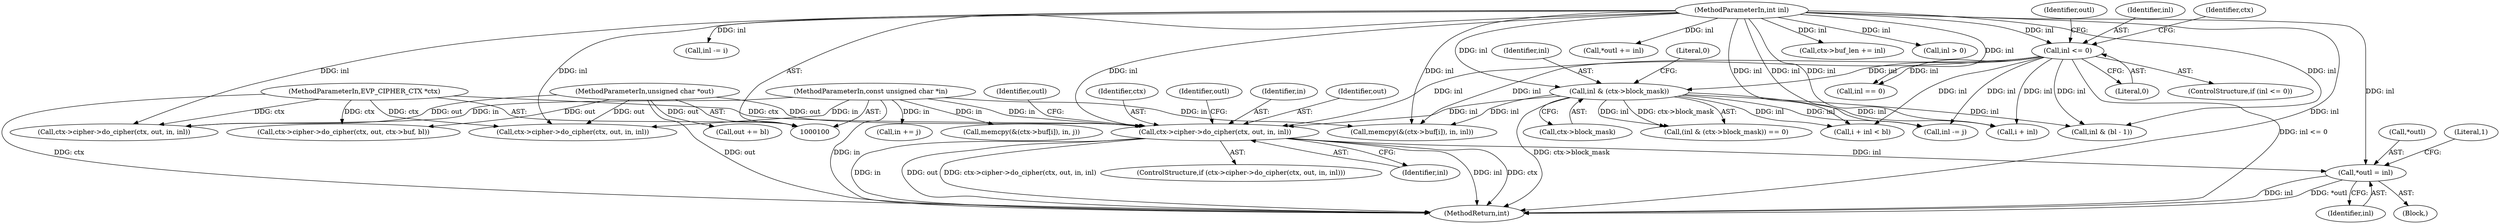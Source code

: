 digraph "0_openssl_3f3582139fbb259a1c3cbb0a25236500a409bf26@pointer" {
"1000168" [label="(Call,ctx->cipher->do_cipher(ctx, out, in, inl))"];
"1000101" [label="(MethodParameterIn,EVP_CIPHER_CTX *ctx)"];
"1000102" [label="(MethodParameterIn,unsigned char *out)"];
"1000104" [label="(MethodParameterIn,const unsigned char *in)"];
"1000140" [label="(Call,inl <= 0)"];
"1000105" [label="(MethodParameterIn,int inl)"];
"1000160" [label="(Call,inl & (ctx->block_mask))"];
"1000174" [label="(Call,*outl = inl)"];
"1000334" [label="(MethodReturn,int)"];
"1000175" [label="(Call,*outl)"];
"1000259" [label="(Call,ctx->cipher->do_cipher(ctx, out, ctx->buf, bl))"];
"1000101" [label="(MethodParameterIn,EVP_CIPHER_CTX *ctx)"];
"1000141" [label="(Identifier,inl)"];
"1000162" [label="(Call,ctx->block_mask)"];
"1000142" [label="(Literal,0)"];
"1000105" [label="(MethodParameterIn,int inl)"];
"1000140" [label="(Call,inl <= 0)"];
"1000268" [label="(Call,inl -= j)"];
"1000168" [label="(Call,ctx->cipher->do_cipher(ctx, out, in, inl))"];
"1000156" [label="(Identifier,ctx)"];
"1000173" [label="(Block,)"];
"1000170" [label="(Identifier,out)"];
"1000161" [label="(Identifier,inl)"];
"1000176" [label="(Identifier,outl)"];
"1000177" [label="(Identifier,inl)"];
"1000216" [label="(Call,i + inl)"];
"1000160" [label="(Call,inl & (ctx->block_mask))"];
"1000169" [label="(Identifier,ctx)"];
"1000174" [label="(Call,*outl = inl)"];
"1000310" [label="(Call,*outl += inl)"];
"1000165" [label="(Literal,0)"];
"1000274" [label="(Call,out += bl)"];
"1000221" [label="(Call,memcpy(&(ctx->buf[i]), in, inl))"];
"1000230" [label="(Call,ctx->buf_len += inl)"];
"1000297" [label="(Call,inl > 0)"];
"1000149" [label="(Call,inl == 0)"];
"1000184" [label="(Identifier,outl)"];
"1000104" [label="(MethodParameterIn,const unsigned char *in)"];
"1000271" [label="(Call,in += j)"];
"1000102" [label="(MethodParameterIn,unsigned char *out)"];
"1000303" [label="(Call,ctx->cipher->do_cipher(ctx, out, in, inl))"];
"1000139" [label="(ControlStructure,if (inl <= 0))"];
"1000167" [label="(ControlStructure,if (ctx->cipher->do_cipher(ctx, out, in, inl)))"];
"1000248" [label="(Call,memcpy(&(ctx->buf[i]), in, j))"];
"1000288" [label="(Call,inl & (bl - 1))"];
"1000171" [label="(Identifier,in)"];
"1000146" [label="(Identifier,outl)"];
"1000159" [label="(Call,(inl & (ctx->block_mask)) == 0)"];
"1000121" [label="(Call,ctx->cipher->do_cipher(ctx, out, in, inl))"];
"1000179" [label="(Literal,1)"];
"1000172" [label="(Identifier,inl)"];
"1000293" [label="(Call,inl -= i)"];
"1000215" [label="(Call,i + inl < bl)"];
"1000168" -> "1000167"  [label="AST: "];
"1000168" -> "1000172"  [label="CFG: "];
"1000169" -> "1000168"  [label="AST: "];
"1000170" -> "1000168"  [label="AST: "];
"1000171" -> "1000168"  [label="AST: "];
"1000172" -> "1000168"  [label="AST: "];
"1000176" -> "1000168"  [label="CFG: "];
"1000184" -> "1000168"  [label="CFG: "];
"1000168" -> "1000334"  [label="DDG: ctx->cipher->do_cipher(ctx, out, in, inl)"];
"1000168" -> "1000334"  [label="DDG: inl"];
"1000168" -> "1000334"  [label="DDG: ctx"];
"1000168" -> "1000334"  [label="DDG: in"];
"1000168" -> "1000334"  [label="DDG: out"];
"1000101" -> "1000168"  [label="DDG: ctx"];
"1000102" -> "1000168"  [label="DDG: out"];
"1000104" -> "1000168"  [label="DDG: in"];
"1000140" -> "1000168"  [label="DDG: inl"];
"1000160" -> "1000168"  [label="DDG: inl"];
"1000105" -> "1000168"  [label="DDG: inl"];
"1000168" -> "1000174"  [label="DDG: inl"];
"1000101" -> "1000100"  [label="AST: "];
"1000101" -> "1000334"  [label="DDG: ctx"];
"1000101" -> "1000121"  [label="DDG: ctx"];
"1000101" -> "1000259"  [label="DDG: ctx"];
"1000101" -> "1000303"  [label="DDG: ctx"];
"1000102" -> "1000100"  [label="AST: "];
"1000102" -> "1000334"  [label="DDG: out"];
"1000102" -> "1000121"  [label="DDG: out"];
"1000102" -> "1000259"  [label="DDG: out"];
"1000102" -> "1000274"  [label="DDG: out"];
"1000102" -> "1000303"  [label="DDG: out"];
"1000104" -> "1000100"  [label="AST: "];
"1000104" -> "1000334"  [label="DDG: in"];
"1000104" -> "1000121"  [label="DDG: in"];
"1000104" -> "1000221"  [label="DDG: in"];
"1000104" -> "1000248"  [label="DDG: in"];
"1000104" -> "1000271"  [label="DDG: in"];
"1000104" -> "1000303"  [label="DDG: in"];
"1000140" -> "1000139"  [label="AST: "];
"1000140" -> "1000142"  [label="CFG: "];
"1000141" -> "1000140"  [label="AST: "];
"1000142" -> "1000140"  [label="AST: "];
"1000146" -> "1000140"  [label="CFG: "];
"1000156" -> "1000140"  [label="CFG: "];
"1000140" -> "1000334"  [label="DDG: inl <= 0"];
"1000105" -> "1000140"  [label="DDG: inl"];
"1000140" -> "1000149"  [label="DDG: inl"];
"1000140" -> "1000160"  [label="DDG: inl"];
"1000140" -> "1000215"  [label="DDG: inl"];
"1000140" -> "1000216"  [label="DDG: inl"];
"1000140" -> "1000221"  [label="DDG: inl"];
"1000140" -> "1000268"  [label="DDG: inl"];
"1000140" -> "1000288"  [label="DDG: inl"];
"1000105" -> "1000100"  [label="AST: "];
"1000105" -> "1000334"  [label="DDG: inl"];
"1000105" -> "1000121"  [label="DDG: inl"];
"1000105" -> "1000149"  [label="DDG: inl"];
"1000105" -> "1000160"  [label="DDG: inl"];
"1000105" -> "1000174"  [label="DDG: inl"];
"1000105" -> "1000215"  [label="DDG: inl"];
"1000105" -> "1000216"  [label="DDG: inl"];
"1000105" -> "1000221"  [label="DDG: inl"];
"1000105" -> "1000230"  [label="DDG: inl"];
"1000105" -> "1000268"  [label="DDG: inl"];
"1000105" -> "1000288"  [label="DDG: inl"];
"1000105" -> "1000293"  [label="DDG: inl"];
"1000105" -> "1000297"  [label="DDG: inl"];
"1000105" -> "1000303"  [label="DDG: inl"];
"1000105" -> "1000310"  [label="DDG: inl"];
"1000160" -> "1000159"  [label="AST: "];
"1000160" -> "1000162"  [label="CFG: "];
"1000161" -> "1000160"  [label="AST: "];
"1000162" -> "1000160"  [label="AST: "];
"1000165" -> "1000160"  [label="CFG: "];
"1000160" -> "1000334"  [label="DDG: ctx->block_mask"];
"1000160" -> "1000159"  [label="DDG: inl"];
"1000160" -> "1000159"  [label="DDG: ctx->block_mask"];
"1000160" -> "1000215"  [label="DDG: inl"];
"1000160" -> "1000216"  [label="DDG: inl"];
"1000160" -> "1000221"  [label="DDG: inl"];
"1000160" -> "1000268"  [label="DDG: inl"];
"1000160" -> "1000288"  [label="DDG: inl"];
"1000174" -> "1000173"  [label="AST: "];
"1000174" -> "1000177"  [label="CFG: "];
"1000175" -> "1000174"  [label="AST: "];
"1000177" -> "1000174"  [label="AST: "];
"1000179" -> "1000174"  [label="CFG: "];
"1000174" -> "1000334"  [label="DDG: inl"];
"1000174" -> "1000334"  [label="DDG: *outl"];
}
